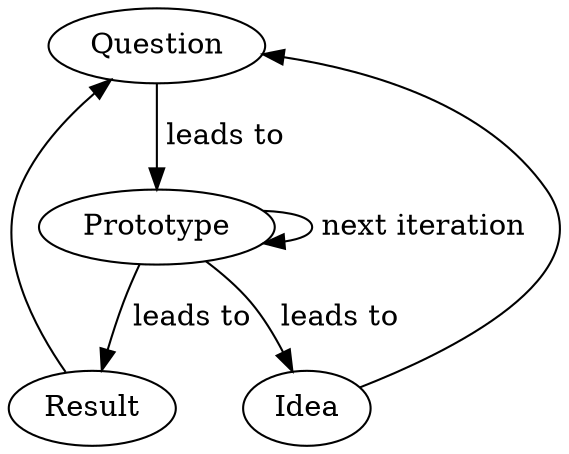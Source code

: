 /* Generate in command line:
dot -Tpng overall-research-process-1.gv -o overall-research-process-1.png */

//rankedDir=LR, 
//splines=ortho, [nodesep=1]

digraph G  { 
	graph [rankedDir=LR]
	node [shape=ellipse]

	Question->Prototype [label=" leads to"]
	Prototype->Prototype [label=" next iteration"]
	Prototype->{Result Idea} [label=" leads to"]
	Result->Question
	Idea->Question
}